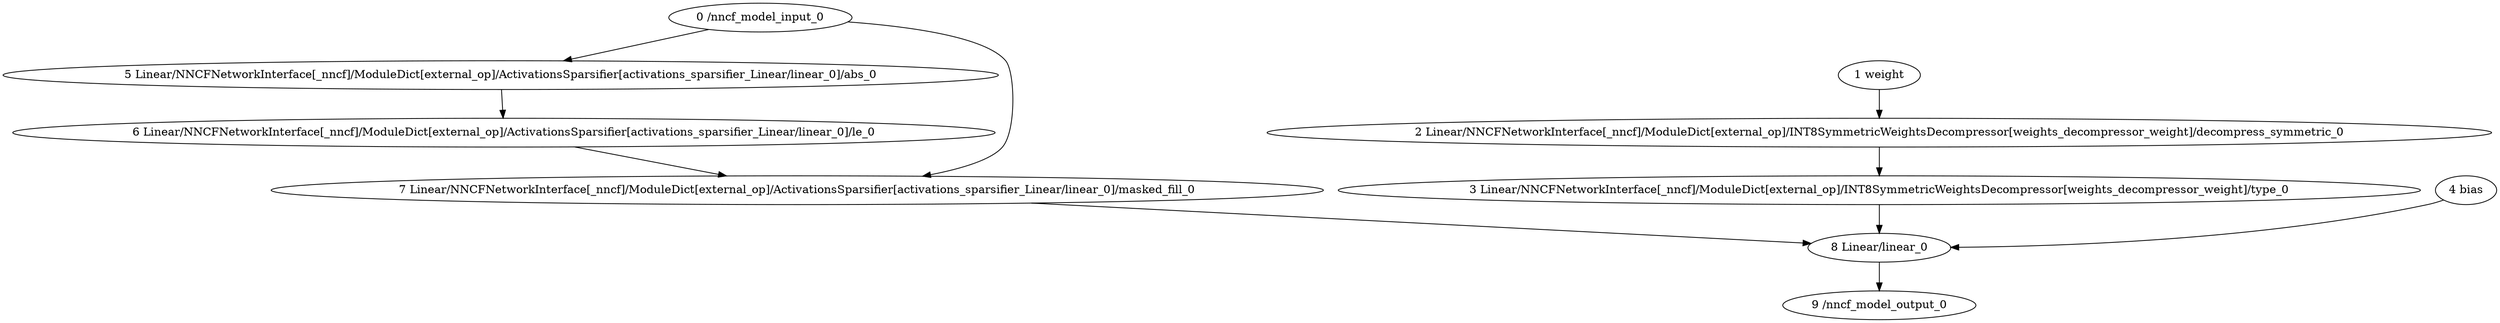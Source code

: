 strict digraph  {
"0 /nncf_model_input_0" [id=0, type=nncf_model_input];
"1 weight" [id=1, type=nncf_model_const];
"2 Linear/NNCFNetworkInterface[_nncf]/ModuleDict[external_op]/INT8SymmetricWeightsDecompressor[weights_decompressor_weight]/decompress_symmetric_0" [id=2, type=decompress_symmetric];
"3 Linear/NNCFNetworkInterface[_nncf]/ModuleDict[external_op]/INT8SymmetricWeightsDecompressor[weights_decompressor_weight]/type_0" [id=3, type=type];
"4 bias" [id=4, type=nncf_model_const];
"5 Linear/NNCFNetworkInterface[_nncf]/ModuleDict[external_op]/ActivationsSparsifier[activations_sparsifier_Linear/linear_0]/abs_0" [id=5, type=abs];
"6 Linear/NNCFNetworkInterface[_nncf]/ModuleDict[external_op]/ActivationsSparsifier[activations_sparsifier_Linear/linear_0]/le_0" [id=6, type=le];
"7 Linear/NNCFNetworkInterface[_nncf]/ModuleDict[external_op]/ActivationsSparsifier[activations_sparsifier_Linear/linear_0]/masked_fill_0" [id=7, type=masked_fill];
"8 Linear/linear_0" [id=8, type=linear];
"9 /nncf_model_output_0" [id=9, type=nncf_model_output];
"0 /nncf_model_input_0" -> "5 Linear/NNCFNetworkInterface[_nncf]/ModuleDict[external_op]/ActivationsSparsifier[activations_sparsifier_Linear/linear_0]/abs_0";
"0 /nncf_model_input_0" -> "7 Linear/NNCFNetworkInterface[_nncf]/ModuleDict[external_op]/ActivationsSparsifier[activations_sparsifier_Linear/linear_0]/masked_fill_0";
"1 weight" -> "2 Linear/NNCFNetworkInterface[_nncf]/ModuleDict[external_op]/INT8SymmetricWeightsDecompressor[weights_decompressor_weight]/decompress_symmetric_0";
"2 Linear/NNCFNetworkInterface[_nncf]/ModuleDict[external_op]/INT8SymmetricWeightsDecompressor[weights_decompressor_weight]/decompress_symmetric_0" -> "3 Linear/NNCFNetworkInterface[_nncf]/ModuleDict[external_op]/INT8SymmetricWeightsDecompressor[weights_decompressor_weight]/type_0";
"3 Linear/NNCFNetworkInterface[_nncf]/ModuleDict[external_op]/INT8SymmetricWeightsDecompressor[weights_decompressor_weight]/type_0" -> "8 Linear/linear_0";
"4 bias" -> "8 Linear/linear_0";
"5 Linear/NNCFNetworkInterface[_nncf]/ModuleDict[external_op]/ActivationsSparsifier[activations_sparsifier_Linear/linear_0]/abs_0" -> "6 Linear/NNCFNetworkInterface[_nncf]/ModuleDict[external_op]/ActivationsSparsifier[activations_sparsifier_Linear/linear_0]/le_0";
"6 Linear/NNCFNetworkInterface[_nncf]/ModuleDict[external_op]/ActivationsSparsifier[activations_sparsifier_Linear/linear_0]/le_0" -> "7 Linear/NNCFNetworkInterface[_nncf]/ModuleDict[external_op]/ActivationsSparsifier[activations_sparsifier_Linear/linear_0]/masked_fill_0";
"7 Linear/NNCFNetworkInterface[_nncf]/ModuleDict[external_op]/ActivationsSparsifier[activations_sparsifier_Linear/linear_0]/masked_fill_0" -> "8 Linear/linear_0";
"8 Linear/linear_0" -> "9 /nncf_model_output_0";
}
